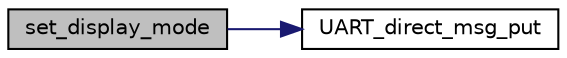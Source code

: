 digraph "set_display_mode"
{
 // LATEX_PDF_SIZE
  edge [fontname="Helvetica",fontsize="10",labelfontname="Helvetica",labelfontsize="10"];
  node [fontname="Helvetica",fontsize="10",shape=record];
  rankdir="LR";
  Node1 [label="set_display_mode",height=0.2,width=0.4,color="black", fillcolor="grey75", style="filled", fontcolor="black",tooltip=" "];
  Node1 -> Node2 [color="midnightblue",fontsize="10",style="solid",fontname="Helvetica"];
  Node2 [label="UART_direct_msg_put",height=0.2,width=0.4,color="black", fillcolor="white", style="filled",URL="$_u_a_r_t__poll_8cpp.html#ad56b6abae77fe4b4bea9a839bb47d232",tooltip=" "];
}

